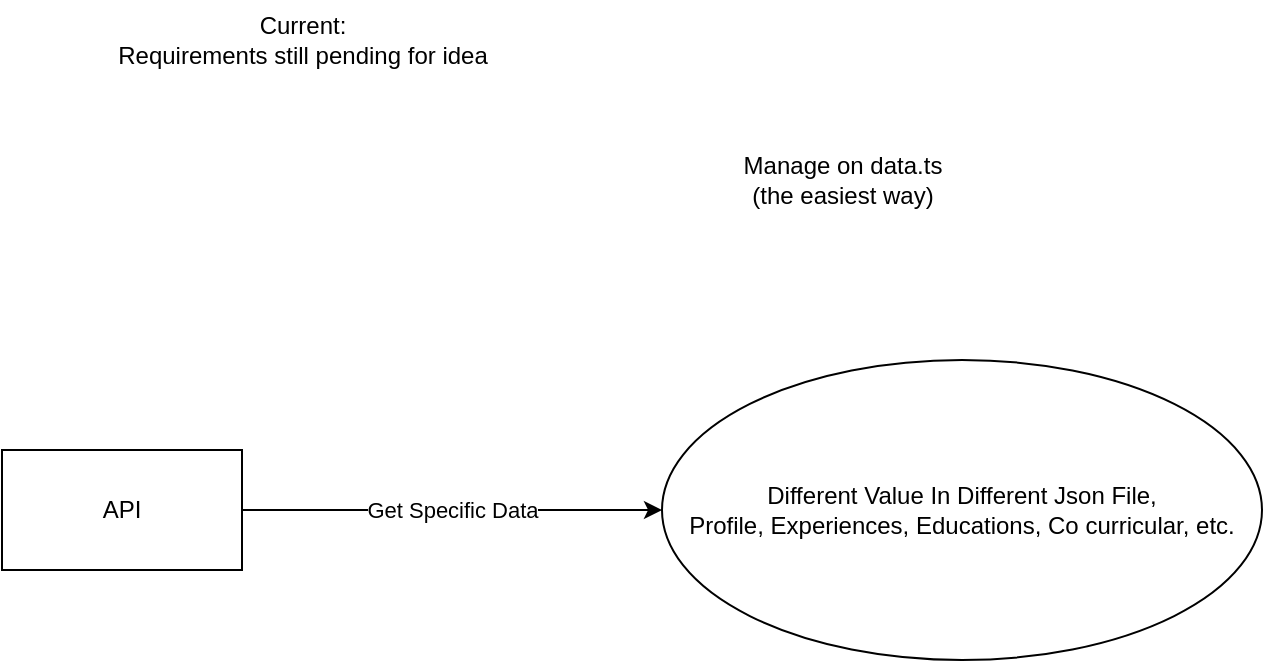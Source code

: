 <mxfile>
    <diagram id="-fHPlzrVR5jshvcVQXH0" name="Page-1">
        <mxGraphModel dx="1409" dy="827" grid="1" gridSize="10" guides="1" tooltips="1" connect="1" arrows="1" fold="1" page="1" pageScale="1" pageWidth="827" pageHeight="1169" math="0" shadow="0">
            <root>
                <mxCell id="0"/>
                <mxCell id="1" parent="0"/>
                <mxCell id="3" value="API" style="rounded=0;whiteSpace=wrap;html=1;" vertex="1" parent="1">
                    <mxGeometry x="-300" y="275" width="120" height="60" as="geometry"/>
                </mxCell>
                <mxCell id="4" value="Different Value In Different Json File,&lt;br&gt;Profile, Experiences, Educations, Co curricular, etc." style="ellipse;whiteSpace=wrap;html=1;" vertex="1" parent="1">
                    <mxGeometry x="30" y="230" width="300" height="150" as="geometry"/>
                </mxCell>
                <mxCell id="6" value="Get Specific Data" style="endArrow=classic;html=1;exitX=1;exitY=0.5;exitDx=0;exitDy=0;entryX=0;entryY=0.5;entryDx=0;entryDy=0;" edge="1" parent="1" source="3" target="4">
                    <mxGeometry width="50" height="50" relative="1" as="geometry">
                        <mxPoint x="270" y="90" as="sourcePoint"/>
                        <mxPoint x="300" y="240" as="targetPoint"/>
                    </mxGeometry>
                </mxCell>
                <mxCell id="8" value="Current:&lt;br&gt;Requirements still pending for idea" style="text;html=1;align=center;verticalAlign=middle;resizable=0;points=[];autosize=1;strokeColor=none;fillColor=none;" vertex="1" parent="1">
                    <mxGeometry x="-255" y="50" width="210" height="40" as="geometry"/>
                </mxCell>
                <mxCell id="9" value="Manage on data.ts&lt;br&gt;(the easiest way)" style="text;html=1;align=center;verticalAlign=middle;resizable=0;points=[];autosize=1;strokeColor=none;fillColor=none;" vertex="1" parent="1">
                    <mxGeometry x="60" y="120" width="120" height="40" as="geometry"/>
                </mxCell>
            </root>
        </mxGraphModel>
    </diagram>
</mxfile>